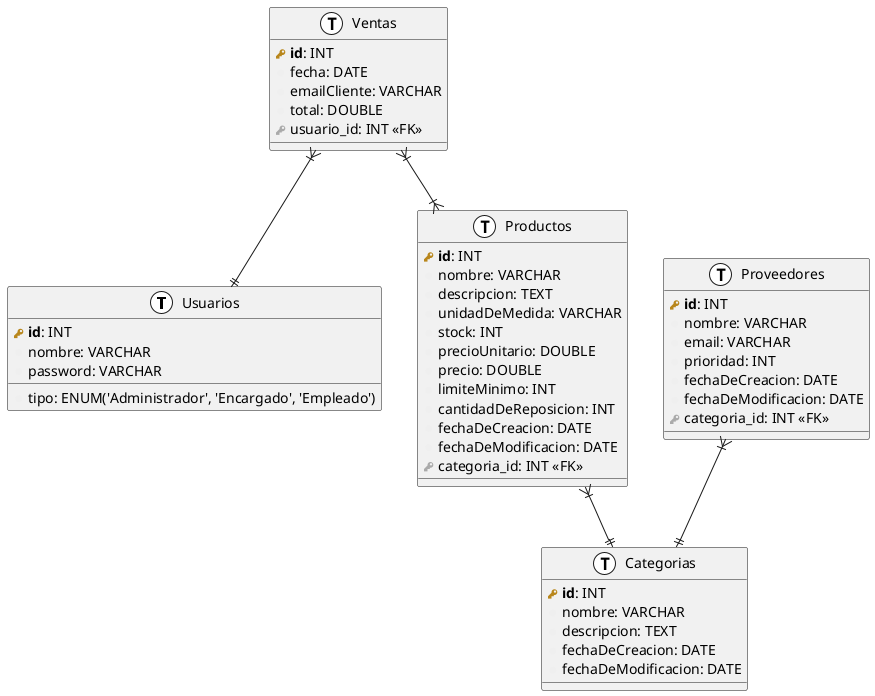 @startuml
!define primary_key(x) <b><color:#b8861b><&key></color> x</b>
!define foreign_key(x) <color:#aaaaaa><&key></color> x
!define column(x) <color:#efefef><&media-record></color> x
!define table(x) entity x << (T, white) >>

table(Usuarios) {
    primary_key(id): INT
    column(nombre): VARCHAR
    column(password): VARCHAR
    column(tipo): ENUM('Administrador', 'Encargado', 'Empleado')
}

table(Productos) {
    primary_key(id): INT
    column(nombre): VARCHAR
    column(descripcion): TEXT
    column(unidadDeMedida): VARCHAR
    column(stock): INT
    column(precioUnitario): DOUBLE
    column(precio): DOUBLE
    column(limiteMinimo): INT
    column(cantidadDeReposicion): INT
    column(fechaDeCreacion): DATE
    column(fechaDeModificacion): DATE
    foreign_key(categoria_id): INT <<FK>>
}

table(Categorias) {
    primary_key(id): INT
    column(nombre): VARCHAR
    column(descripcion): TEXT
    column(fechaDeCreacion): DATE
    column(fechaDeModificacion): DATE
}
Productos }|--|| Categorias

table(Proveedores) {
    primary_key(id): INT
    column(nombre): VARCHAR
    column(email): VARCHAR
    column(prioridad): INT
    column(fechaDeCreacion): DATE
    column(fechaDeModificacion): DATE
    foreign_key(categoria_id): INT <<FK>>
}
Proveedores }|--|| Categorias

table(Ventas) {
    primary_key(id): INT
    column(fecha): DATE
    column(emailCliente): VARCHAR
    column(total): DOUBLE
    foreign_key(usuario_id): INT <<FK>>
}
Ventas }|--|| Usuarios
Ventas }|--|{ Productos

@enduml
